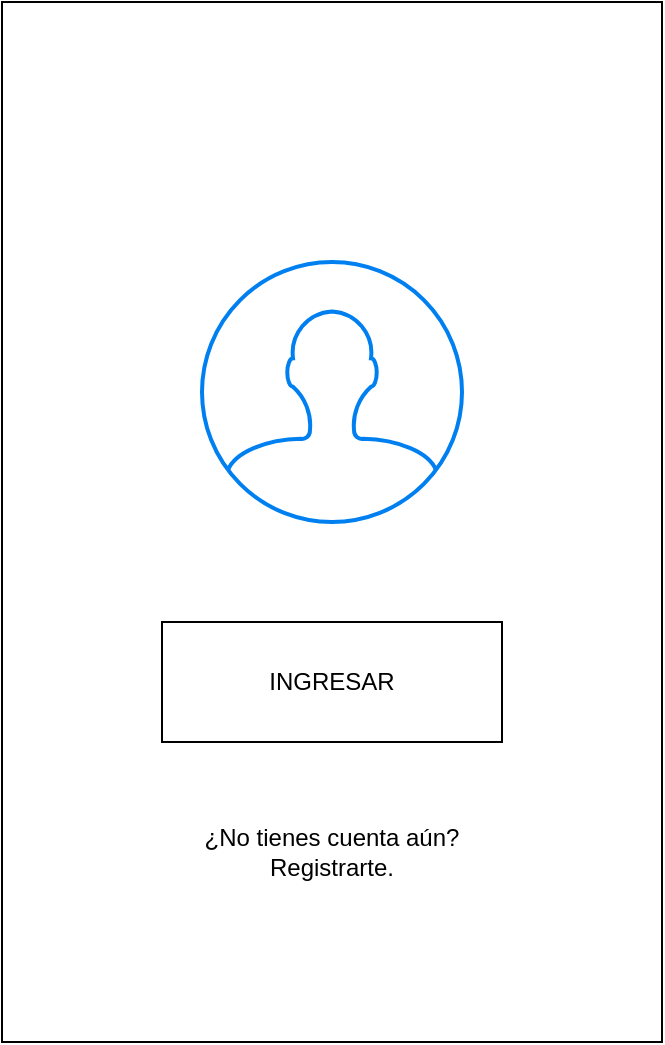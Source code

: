 <mxfile version="22.1.7" type="github" pages="14">
  <diagram name="Page-1" id="t2iC4MAuQ9D4ac19UDOo">
    <mxGraphModel dx="794" dy="645" grid="1" gridSize="10" guides="1" tooltips="1" connect="1" arrows="1" fold="1" page="1" pageScale="1" pageWidth="850" pageHeight="1100" math="0" shadow="0">
      <root>
        <mxCell id="0" />
        <mxCell id="1" parent="0" />
        <mxCell id="YOHM4tbMjp0LFfWyastX-1" value="" style="rounded=0;whiteSpace=wrap;html=1;" vertex="1" parent="1">
          <mxGeometry x="250" y="60" width="330" height="520" as="geometry" />
        </mxCell>
        <mxCell id="YOHM4tbMjp0LFfWyastX-3" value="" style="rounded=0;whiteSpace=wrap;html=1;" vertex="1" parent="1">
          <mxGeometry x="330" y="370" width="170" height="60" as="geometry" />
        </mxCell>
        <mxCell id="YOHM4tbMjp0LFfWyastX-4" value="INGRESAR" style="text;html=1;strokeColor=none;fillColor=none;align=center;verticalAlign=middle;whiteSpace=wrap;rounded=0;" vertex="1" parent="1">
          <mxGeometry x="385" y="385" width="60" height="30" as="geometry" />
        </mxCell>
        <mxCell id="YOHM4tbMjp0LFfWyastX-5" value="¿No tienes cuenta aún? Registrarte." style="text;html=1;strokeColor=none;fillColor=none;align=center;verticalAlign=middle;whiteSpace=wrap;rounded=0;" vertex="1" parent="1">
          <mxGeometry x="340" y="470" width="150" height="30" as="geometry" />
        </mxCell>
        <mxCell id="YOHM4tbMjp0LFfWyastX-7" value="" style="html=1;verticalLabelPosition=bottom;align=center;labelBackgroundColor=#ffffff;verticalAlign=top;strokeWidth=2;strokeColor=#0080F0;shadow=0;dashed=0;shape=mxgraph.ios7.icons.user;" vertex="1" parent="1">
          <mxGeometry x="350" y="190" width="130" height="130" as="geometry" />
        </mxCell>
      </root>
    </mxGraphModel>
  </diagram>
  <diagram id="eFB9UIa7KmZeyvnnCRv1" name="Page-2">
    <mxGraphModel dx="662" dy="538" grid="1" gridSize="10" guides="1" tooltips="1" connect="1" arrows="1" fold="1" page="1" pageScale="1" pageWidth="850" pageHeight="1100" math="0" shadow="0">
      <root>
        <mxCell id="0" />
        <mxCell id="1" parent="0" />
        <mxCell id="BoimmIqbML_klMr6yKTe-1" value="" style="rounded=0;whiteSpace=wrap;html=1;" vertex="1" parent="1">
          <mxGeometry x="120" y="60" width="590" height="60" as="geometry" />
        </mxCell>
        <mxCell id="BoimmIqbML_klMr6yKTe-2" value="" style="rounded=0;whiteSpace=wrap;html=1;" vertex="1" parent="1">
          <mxGeometry x="120" y="60" width="590" height="60" as="geometry" />
        </mxCell>
        <mxCell id="BoimmIqbML_klMr6yKTe-3" value="" style="rounded=1;whiteSpace=wrap;html=1;" vertex="1" parent="1">
          <mxGeometry x="210" y="70" width="430" height="40" as="geometry" />
        </mxCell>
        <mxCell id="BoimmIqbML_klMr6yKTe-9" value="" style="rounded=1;whiteSpace=wrap;html=1;" vertex="1" parent="1">
          <mxGeometry x="130" y="70" width="60" height="40" as="geometry" />
        </mxCell>
        <mxCell id="BoimmIqbML_klMr6yKTe-10" value="Menu" style="text;html=1;strokeColor=none;fillColor=none;align=center;verticalAlign=middle;whiteSpace=wrap;rounded=0;" vertex="1" parent="1">
          <mxGeometry x="130" y="75" width="60" height="30" as="geometry" />
        </mxCell>
        <mxCell id="BoimmIqbML_klMr6yKTe-13" value="" style="rounded=0;whiteSpace=wrap;html=1;" vertex="1" parent="1">
          <mxGeometry x="227" y="77" width="313" height="26" as="geometry" />
        </mxCell>
        <mxCell id="BoimmIqbML_klMr6yKTe-11" value="&lt;div&gt;Buscador de empleos&lt;/div&gt;&lt;div&gt;&lt;br&gt;&lt;/div&gt;" style="text;html=1;strokeColor=none;fillColor=none;align=center;verticalAlign=middle;whiteSpace=wrap;rounded=0;" vertex="1" parent="1">
          <mxGeometry x="230" y="84" width="130" height="30" as="geometry" />
        </mxCell>
        <mxCell id="BoimmIqbML_klMr6yKTe-14" value="" style="rounded=0;whiteSpace=wrap;html=1;" vertex="1" parent="1">
          <mxGeometry x="570" y="78" width="65" height="25" as="geometry" />
        </mxCell>
        <mxCell id="BoimmIqbML_klMr6yKTe-12" value="&lt;div&gt;Filtros&lt;/div&gt;&lt;div&gt;&lt;br&gt;&lt;/div&gt;" style="text;html=1;strokeColor=none;fillColor=none;align=center;verticalAlign=middle;whiteSpace=wrap;rounded=0;" vertex="1" parent="1">
          <mxGeometry x="536" y="84" width="130" height="30" as="geometry" />
        </mxCell>
        <mxCell id="BoimmIqbML_klMr6yKTe-15" value="" style="sketch=0;pointerEvents=1;shadow=0;dashed=0;html=1;strokeColor=none;labelPosition=center;verticalLabelPosition=bottom;verticalAlign=top;align=center;fillColor=#505050;shape=mxgraph.mscae.intune.account_portal" vertex="1" parent="1">
          <mxGeometry x="666" y="74" width="25.8" height="30" as="geometry" />
        </mxCell>
      </root>
    </mxGraphModel>
  </diagram>
  <diagram id="dmEfeO81uyzIGuN4FabC" name="Page-3">
    <mxGraphModel dx="993" dy="806" grid="1" gridSize="10" guides="1" tooltips="1" connect="1" arrows="1" fold="1" page="1" pageScale="1" pageWidth="850" pageHeight="1100" math="0" shadow="0">
      <root>
        <mxCell id="0" />
        <mxCell id="1" parent="0" />
        <mxCell id="H4uIlL2XNo62clr_j6nB-2" value="" style="whiteSpace=wrap;html=1;aspect=fixed;" vertex="1" parent="1">
          <mxGeometry x="90" y="50" width="550" height="550" as="geometry" />
        </mxCell>
        <mxCell id="H4uIlL2XNo62clr_j6nB-4" value="" style="rounded=0;whiteSpace=wrap;html=1;" vertex="1" parent="1">
          <mxGeometry x="90" y="50" width="550" height="60" as="geometry" />
        </mxCell>
        <mxCell id="H4uIlL2XNo62clr_j6nB-5" value="" style="rounded=0;whiteSpace=wrap;html=1;" vertex="1" parent="1">
          <mxGeometry x="90" y="50" width="120" height="550" as="geometry" />
        </mxCell>
        <mxCell id="H4uIlL2XNo62clr_j6nB-6" value="" style="rounded=0;whiteSpace=wrap;html=1;" vertex="1" parent="1">
          <mxGeometry x="470" y="110" width="170" height="490" as="geometry" />
        </mxCell>
        <mxCell id="H4uIlL2XNo62clr_j6nB-7" value="Barra de navegación Superior" style="text;html=1;strokeColor=none;fillColor=none;align=center;verticalAlign=middle;whiteSpace=wrap;rounded=0;" vertex="1" parent="1">
          <mxGeometry x="260" y="65" width="210" height="30" as="geometry" />
        </mxCell>
        <mxCell id="H4uIlL2XNo62clr_j6nB-8" value="Visualizador de Empleos" style="text;html=1;strokeColor=none;fillColor=none;align=center;verticalAlign=middle;whiteSpace=wrap;rounded=0;" vertex="1" parent="1">
          <mxGeometry x="475" y="310" width="160" height="30" as="geometry" />
        </mxCell>
        <mxCell id="H4uIlL2XNo62clr_j6nB-9" value="Resultados de Busqueda" style="text;html=1;strokeColor=none;fillColor=none;align=center;verticalAlign=middle;whiteSpace=wrap;rounded=0;" vertex="1" parent="1">
          <mxGeometry x="265" y="310" width="160" height="30" as="geometry" />
        </mxCell>
        <mxCell id="H4uIlL2XNo62clr_j6nB-10" value="Menu " style="text;html=1;strokeColor=none;fillColor=none;align=center;verticalAlign=middle;whiteSpace=wrap;rounded=0;" vertex="1" parent="1">
          <mxGeometry x="105" y="316.56" width="90" height="16.88" as="geometry" />
        </mxCell>
      </root>
    </mxGraphModel>
  </diagram>
  <diagram id="bwv0ThRcYUJ7e4YsWZKp" name="Page-4">
    <mxGraphModel dx="794" dy="645" grid="1" gridSize="10" guides="1" tooltips="1" connect="1" arrows="1" fold="1" page="1" pageScale="1" pageWidth="850" pageHeight="1100" math="0" shadow="0">
      <root>
        <mxCell id="0" />
        <mxCell id="1" parent="0" />
        <mxCell id="I79w1jXEmJokKpnK9Fn6-1" value="" style="whiteSpace=wrap;html=1;aspect=fixed;" vertex="1" parent="1">
          <mxGeometry x="90" y="50" width="550" height="550" as="geometry" />
        </mxCell>
        <mxCell id="I79w1jXEmJokKpnK9Fn6-2" value="" style="rounded=0;whiteSpace=wrap;html=1;" vertex="1" parent="1">
          <mxGeometry x="90" y="50" width="550" height="60" as="geometry" />
        </mxCell>
        <mxCell id="I79w1jXEmJokKpnK9Fn6-3" value="" style="rounded=0;whiteSpace=wrap;html=1;" vertex="1" parent="1">
          <mxGeometry x="90" y="50" width="120" height="550" as="geometry" />
        </mxCell>
        <mxCell id="I79w1jXEmJokKpnK9Fn6-4" value="" style="rounded=0;whiteSpace=wrap;html=1;" vertex="1" parent="1">
          <mxGeometry x="470" y="110" width="170" height="490" as="geometry" />
        </mxCell>
        <mxCell id="I79w1jXEmJokKpnK9Fn6-5" value="Barra de navegación Superior" style="text;html=1;strokeColor=none;fillColor=none;align=center;verticalAlign=middle;whiteSpace=wrap;rounded=0;" vertex="1" parent="1">
          <mxGeometry x="260" y="65" width="210" height="30" as="geometry" />
        </mxCell>
        <mxCell id="I79w1jXEmJokKpnK9Fn6-6" value="Visualizador de CV" style="text;html=1;strokeColor=none;fillColor=none;align=center;verticalAlign=middle;whiteSpace=wrap;rounded=0;" vertex="1" parent="1">
          <mxGeometry x="475" y="310" width="160" height="30" as="geometry" />
        </mxCell>
        <mxCell id="I79w1jXEmJokKpnK9Fn6-7" value="Vista de Perfil" style="text;html=1;strokeColor=none;fillColor=none;align=center;verticalAlign=middle;whiteSpace=wrap;rounded=0;" vertex="1" parent="1">
          <mxGeometry x="265" y="310" width="160" height="30" as="geometry" />
        </mxCell>
        <mxCell id="I79w1jXEmJokKpnK9Fn6-8" value="Menu " style="text;html=1;strokeColor=none;fillColor=none;align=center;verticalAlign=middle;whiteSpace=wrap;rounded=0;" vertex="1" parent="1">
          <mxGeometry x="105" y="316.56" width="90" height="16.88" as="geometry" />
        </mxCell>
      </root>
    </mxGraphModel>
  </diagram>
  <diagram id="ozvNVDAsbNxwIUzE0o-z" name="Page-5">
    <mxGraphModel dx="794" dy="645" grid="1" gridSize="10" guides="1" tooltips="1" connect="1" arrows="1" fold="1" page="1" pageScale="1" pageWidth="850" pageHeight="1100" math="0" shadow="0">
      <root>
        <mxCell id="0" />
        <mxCell id="1" parent="0" />
        <mxCell id="-4svUAl8rtZeyZrVfJMx-1" value="" style="whiteSpace=wrap;html=1;aspect=fixed;" vertex="1" parent="1">
          <mxGeometry x="90" y="50" width="550" height="550" as="geometry" />
        </mxCell>
        <mxCell id="-4svUAl8rtZeyZrVfJMx-2" value="" style="rounded=0;whiteSpace=wrap;html=1;" vertex="1" parent="1">
          <mxGeometry x="90" y="50" width="550" height="60" as="geometry" />
        </mxCell>
        <mxCell id="-4svUAl8rtZeyZrVfJMx-3" value="" style="rounded=0;whiteSpace=wrap;html=1;" vertex="1" parent="1">
          <mxGeometry x="90" y="50" width="120" height="550" as="geometry" />
        </mxCell>
        <mxCell id="-4svUAl8rtZeyZrVfJMx-5" value="Barra de navegación Superior" style="text;html=1;strokeColor=none;fillColor=none;align=center;verticalAlign=middle;whiteSpace=wrap;rounded=0;" vertex="1" parent="1">
          <mxGeometry x="260" y="65" width="210" height="30" as="geometry" />
        </mxCell>
        <mxCell id="-4svUAl8rtZeyZrVfJMx-7" value="Panel Administrador" style="text;html=1;strokeColor=none;fillColor=none;align=center;verticalAlign=middle;whiteSpace=wrap;rounded=0;" vertex="1" parent="1">
          <mxGeometry x="360" y="310" width="160" height="30" as="geometry" />
        </mxCell>
        <mxCell id="-4svUAl8rtZeyZrVfJMx-8" value="Menu " style="text;html=1;strokeColor=none;fillColor=none;align=center;verticalAlign=middle;whiteSpace=wrap;rounded=0;" vertex="1" parent="1">
          <mxGeometry x="105" y="316.56" width="90" height="16.88" as="geometry" />
        </mxCell>
      </root>
    </mxGraphModel>
  </diagram>
  <diagram id="JSqRvJv2Fwp_eU3T0HMv" name="Page-6">
    <mxGraphModel dx="1134" dy="921" grid="1" gridSize="10" guides="1" tooltips="1" connect="1" arrows="1" fold="1" page="1" pageScale="1" pageWidth="850" pageHeight="1100" math="0" shadow="0">
      <root>
        <mxCell id="0" />
        <mxCell id="1" parent="0" />
        <mxCell id="v-pePvr8d_o339GViE_T-1" value="" style="whiteSpace=wrap;html=1;aspect=fixed;" vertex="1" parent="1">
          <mxGeometry x="90" y="50" width="550" height="550" as="geometry" />
        </mxCell>
        <mxCell id="v-pePvr8d_o339GViE_T-2" value="" style="rounded=0;whiteSpace=wrap;html=1;" vertex="1" parent="1">
          <mxGeometry x="90" y="50" width="550" height="60" as="geometry" />
        </mxCell>
        <mxCell id="v-pePvr8d_o339GViE_T-3" value="" style="rounded=0;whiteSpace=wrap;html=1;" vertex="1" parent="1">
          <mxGeometry x="90" y="50" width="120" height="550" as="geometry" />
        </mxCell>
        <mxCell id="v-pePvr8d_o339GViE_T-4" value="" style="rounded=0;whiteSpace=wrap;html=1;" vertex="1" parent="1">
          <mxGeometry x="470" y="110" width="170" height="490" as="geometry" />
        </mxCell>
        <mxCell id="v-pePvr8d_o339GViE_T-5" value="Barra de navegación Superior" style="text;html=1;strokeColor=none;fillColor=none;align=center;verticalAlign=middle;whiteSpace=wrap;rounded=0;" vertex="1" parent="1">
          <mxGeometry x="260" y="65" width="210" height="30" as="geometry" />
        </mxCell>
        <mxCell id="v-pePvr8d_o339GViE_T-6" value="Candidatos" style="text;html=1;strokeColor=none;fillColor=none;align=center;verticalAlign=middle;whiteSpace=wrap;rounded=0;" vertex="1" parent="1">
          <mxGeometry x="475" y="313" width="160" height="30" as="geometry" />
        </mxCell>
        <mxCell id="v-pePvr8d_o339GViE_T-7" value="Panel Reclutador" style="text;html=1;strokeColor=none;fillColor=none;align=center;verticalAlign=middle;whiteSpace=wrap;rounded=0;" vertex="1" parent="1">
          <mxGeometry x="265" y="310" width="160" height="30" as="geometry" />
        </mxCell>
        <mxCell id="v-pePvr8d_o339GViE_T-8" value="Menu " style="text;html=1;strokeColor=none;fillColor=none;align=center;verticalAlign=middle;whiteSpace=wrap;rounded=0;" vertex="1" parent="1">
          <mxGeometry x="105" y="316.56" width="90" height="16.88" as="geometry" />
        </mxCell>
      </root>
    </mxGraphModel>
  </diagram>
  <diagram id="I18HZi47IbKhpnBGRBlH" name="Page-7">
    <mxGraphModel dx="794" dy="645" grid="1" gridSize="10" guides="1" tooltips="1" connect="1" arrows="1" fold="1" page="1" pageScale="1" pageWidth="850" pageHeight="1100" math="0" shadow="0">
      <root>
        <mxCell id="0" />
        <mxCell id="1" parent="0" />
        <mxCell id="HAdtOfcoldDTuLTtqThB-1" value="" style="whiteSpace=wrap;html=1;aspect=fixed;" vertex="1" parent="1">
          <mxGeometry x="90" y="50" width="550" height="550" as="geometry" />
        </mxCell>
        <mxCell id="HAdtOfcoldDTuLTtqThB-2" value="" style="rounded=0;whiteSpace=wrap;html=1;" vertex="1" parent="1">
          <mxGeometry x="90" y="50" width="550" height="60" as="geometry" />
        </mxCell>
        <mxCell id="HAdtOfcoldDTuLTtqThB-3" value="" style="rounded=0;whiteSpace=wrap;html=1;" vertex="1" parent="1">
          <mxGeometry x="90" y="50" width="120" height="550" as="geometry" />
        </mxCell>
        <mxCell id="HAdtOfcoldDTuLTtqThB-4" value="" style="rounded=0;whiteSpace=wrap;html=1;" vertex="1" parent="1">
          <mxGeometry x="470" y="110" width="170" height="490" as="geometry" />
        </mxCell>
        <mxCell id="HAdtOfcoldDTuLTtqThB-5" value="Barra de navegación Superior" style="text;html=1;strokeColor=none;fillColor=none;align=center;verticalAlign=middle;whiteSpace=wrap;rounded=0;" vertex="1" parent="1">
          <mxGeometry x="260" y="65" width="210" height="30" as="geometry" />
        </mxCell>
        <mxCell id="HAdtOfcoldDTuLTtqThB-6" value="Estadisticas y Oportunidades" style="text;html=1;strokeColor=none;fillColor=none;align=center;verticalAlign=middle;whiteSpace=wrap;rounded=0;" vertex="1" parent="1">
          <mxGeometry x="475" y="310" width="160" height="30" as="geometry" />
        </mxCell>
        <mxCell id="HAdtOfcoldDTuLTtqThB-7" value="Vista de Oportunidad de Empleo" style="text;html=1;strokeColor=none;fillColor=none;align=center;verticalAlign=middle;whiteSpace=wrap;rounded=0;" vertex="1" parent="1">
          <mxGeometry x="265" y="310" width="160" height="30" as="geometry" />
        </mxCell>
        <mxCell id="HAdtOfcoldDTuLTtqThB-8" value="Menu " style="text;html=1;strokeColor=none;fillColor=none;align=center;verticalAlign=middle;whiteSpace=wrap;rounded=0;" vertex="1" parent="1">
          <mxGeometry x="105" y="316.56" width="90" height="16.88" as="geometry" />
        </mxCell>
      </root>
    </mxGraphModel>
  </diagram>
  <diagram id="sKBmhTklOWdKDXQakKD9" name="Page-8">
    <mxGraphModel dx="794" dy="645" grid="1" gridSize="10" guides="1" tooltips="1" connect="1" arrows="1" fold="1" page="1" pageScale="1" pageWidth="850" pageHeight="1100" math="0" shadow="0">
      <root>
        <mxCell id="0" />
        <mxCell id="1" parent="0" />
        <mxCell id="xvh5q4fugAwIuig_wXgD-1" value="" style="whiteSpace=wrap;html=1;aspect=fixed;" vertex="1" parent="1">
          <mxGeometry x="90" y="50" width="550" height="550" as="geometry" />
        </mxCell>
        <mxCell id="xvh5q4fugAwIuig_wXgD-2" value="" style="rounded=0;whiteSpace=wrap;html=1;" vertex="1" parent="1">
          <mxGeometry x="90" y="50" width="550" height="60" as="geometry" />
        </mxCell>
        <mxCell id="xvh5q4fugAwIuig_wXgD-3" value="" style="rounded=0;whiteSpace=wrap;html=1;" vertex="1" parent="1">
          <mxGeometry x="90" y="50" width="120" height="550" as="geometry" />
        </mxCell>
        <mxCell id="xvh5q4fugAwIuig_wXgD-4" value="" style="rounded=0;whiteSpace=wrap;html=1;" vertex="1" parent="1">
          <mxGeometry x="470" y="110" width="170" height="490" as="geometry" />
        </mxCell>
        <mxCell id="xvh5q4fugAwIuig_wXgD-5" value="Barra de navegación Superior" style="text;html=1;strokeColor=none;fillColor=none;align=center;verticalAlign=middle;whiteSpace=wrap;rounded=0;" vertex="1" parent="1">
          <mxGeometry x="260" y="65" width="210" height="30" as="geometry" />
        </mxCell>
        <mxCell id="xvh5q4fugAwIuig_wXgD-6" value="Tips y Recomendaciones" style="text;html=1;strokeColor=none;fillColor=none;align=center;verticalAlign=middle;whiteSpace=wrap;rounded=0;" vertex="1" parent="1">
          <mxGeometry x="480" y="310" width="160" height="30" as="geometry" />
        </mxCell>
        <mxCell id="xvh5q4fugAwIuig_wXgD-7" value="Visualizador de Empleo" style="text;html=1;strokeColor=none;fillColor=none;align=center;verticalAlign=middle;whiteSpace=wrap;rounded=0;" vertex="1" parent="1">
          <mxGeometry x="265" y="310" width="160" height="30" as="geometry" />
        </mxCell>
        <mxCell id="xvh5q4fugAwIuig_wXgD-8" value="Menu " style="text;html=1;strokeColor=none;fillColor=none;align=center;verticalAlign=middle;whiteSpace=wrap;rounded=0;" vertex="1" parent="1">
          <mxGeometry x="105" y="316.56" width="90" height="16.88" as="geometry" />
        </mxCell>
      </root>
    </mxGraphModel>
  </diagram>
  <diagram id="rA4qnARJRvSBRAmVA26a" name="Page-9">
    <mxGraphModel dx="794" dy="645" grid="1" gridSize="10" guides="1" tooltips="1" connect="1" arrows="1" fold="1" page="1" pageScale="1" pageWidth="850" pageHeight="1100" math="0" shadow="0">
      <root>
        <mxCell id="0" />
        <mxCell id="1" parent="0" />
        <mxCell id="4f0PhgyfwsTTU8fDYBkr-1" value="" style="whiteSpace=wrap;html=1;aspect=fixed;" vertex="1" parent="1">
          <mxGeometry x="90" y="50" width="550" height="550" as="geometry" />
        </mxCell>
        <mxCell id="4f0PhgyfwsTTU8fDYBkr-2" value="" style="rounded=0;whiteSpace=wrap;html=1;" vertex="1" parent="1">
          <mxGeometry x="90" y="50" width="550" height="60" as="geometry" />
        </mxCell>
        <mxCell id="4f0PhgyfwsTTU8fDYBkr-3" value="" style="rounded=0;whiteSpace=wrap;html=1;" vertex="1" parent="1">
          <mxGeometry x="90" y="50" width="120" height="550" as="geometry" />
        </mxCell>
        <mxCell id="4f0PhgyfwsTTU8fDYBkr-4" value="" style="rounded=0;whiteSpace=wrap;html=1;" vertex="1" parent="1">
          <mxGeometry x="470" y="110" width="170" height="490" as="geometry" />
        </mxCell>
        <mxCell id="4f0PhgyfwsTTU8fDYBkr-5" value="Barra de navegación Superior" style="text;html=1;strokeColor=none;fillColor=none;align=center;verticalAlign=middle;whiteSpace=wrap;rounded=0;" vertex="1" parent="1">
          <mxGeometry x="260" y="65" width="210" height="30" as="geometry" />
        </mxCell>
        <mxCell id="4f0PhgyfwsTTU8fDYBkr-6" value="Visualizador de Empleos" style="text;html=1;strokeColor=none;fillColor=none;align=center;verticalAlign=middle;whiteSpace=wrap;rounded=0;" vertex="1" parent="1">
          <mxGeometry x="475" y="310" width="160" height="30" as="geometry" />
        </mxCell>
        <mxCell id="4f0PhgyfwsTTU8fDYBkr-7" value="Resultados de Busqueda" style="text;html=1;strokeColor=none;fillColor=none;align=center;verticalAlign=middle;whiteSpace=wrap;rounded=0;" vertex="1" parent="1">
          <mxGeometry x="265" y="310" width="160" height="30" as="geometry" />
        </mxCell>
        <mxCell id="4f0PhgyfwsTTU8fDYBkr-8" value="Menu " style="text;html=1;strokeColor=none;fillColor=none;align=center;verticalAlign=middle;whiteSpace=wrap;rounded=0;" vertex="1" parent="1">
          <mxGeometry x="105" y="316.56" width="90" height="16.88" as="geometry" />
        </mxCell>
      </root>
    </mxGraphModel>
  </diagram>
  <diagram id="aKv6CCIJi9n_HJQA9Csv" name="Page-10">
    <mxGraphModel dx="934" dy="759" grid="1" gridSize="10" guides="1" tooltips="1" connect="1" arrows="1" fold="1" page="1" pageScale="1" pageWidth="850" pageHeight="1100" math="0" shadow="0">
      <root>
        <mxCell id="0" />
        <mxCell id="1" parent="0" />
        <mxCell id="PTITFwPvj6yw7CBV04A7-1" value="" style="whiteSpace=wrap;html=1;aspect=fixed;" vertex="1" parent="1">
          <mxGeometry x="90" y="50" width="550" height="550" as="geometry" />
        </mxCell>
        <mxCell id="PTITFwPvj6yw7CBV04A7-2" value="" style="rounded=0;whiteSpace=wrap;html=1;" vertex="1" parent="1">
          <mxGeometry x="90" y="50" width="550" height="60" as="geometry" />
        </mxCell>
        <mxCell id="PTITFwPvj6yw7CBV04A7-3" value="" style="rounded=0;whiteSpace=wrap;html=1;" vertex="1" parent="1">
          <mxGeometry x="90" y="50" width="120" height="550" as="geometry" />
        </mxCell>
        <mxCell id="PTITFwPvj6yw7CBV04A7-5" value="Barra de navegación Superior" style="text;html=1;strokeColor=none;fillColor=none;align=center;verticalAlign=middle;whiteSpace=wrap;rounded=0;" vertex="1" parent="1">
          <mxGeometry x="260" y="65" width="210" height="30" as="geometry" />
        </mxCell>
        <mxCell id="PTITFwPvj6yw7CBV04A7-7" value="Opciones de Cuenta" style="text;html=1;strokeColor=none;fillColor=none;align=center;verticalAlign=middle;whiteSpace=wrap;rounded=0;" vertex="1" parent="1">
          <mxGeometry x="345" y="310" width="160" height="30" as="geometry" />
        </mxCell>
        <mxCell id="PTITFwPvj6yw7CBV04A7-8" value="Menu " style="text;html=1;strokeColor=none;fillColor=none;align=center;verticalAlign=middle;whiteSpace=wrap;rounded=0;" vertex="1" parent="1">
          <mxGeometry x="105" y="316.56" width="90" height="16.88" as="geometry" />
        </mxCell>
      </root>
    </mxGraphModel>
  </diagram>
  <diagram id="9z5RnGqJd2wONVGLZiO5" name="Page-11">
    <mxGraphModel dx="1134" dy="921" grid="1" gridSize="10" guides="1" tooltips="1" connect="1" arrows="1" fold="1" page="1" pageScale="1" pageWidth="850" pageHeight="1100" math="0" shadow="0">
      <root>
        <mxCell id="0" />
        <mxCell id="1" parent="0" />
        <mxCell id="HsnWaD5hPo6j5c5URFlj-1" value="" style="rounded=0;whiteSpace=wrap;html=1;" vertex="1" parent="1">
          <mxGeometry x="250" y="70" width="330" height="530" as="geometry" />
        </mxCell>
        <mxCell id="HsnWaD5hPo6j5c5URFlj-2" value="" style="rounded=0;whiteSpace=wrap;html=1;" vertex="1" parent="1">
          <mxGeometry x="330" y="340" width="170" height="60" as="geometry" />
        </mxCell>
        <mxCell id="HsnWaD5hPo6j5c5URFlj-3" value="Correo Electronico" style="text;html=1;strokeColor=none;fillColor=none;align=center;verticalAlign=middle;whiteSpace=wrap;rounded=0;" vertex="1" parent="1">
          <mxGeometry x="355" y="355" width="125" height="30" as="geometry" />
        </mxCell>
        <mxCell id="HsnWaD5hPo6j5c5URFlj-5" value="" style="html=1;verticalLabelPosition=bottom;align=center;labelBackgroundColor=#ffffff;verticalAlign=top;strokeWidth=2;strokeColor=#0080F0;shadow=0;dashed=0;shape=mxgraph.ios7.icons.user;" vertex="1" parent="1">
          <mxGeometry x="350" y="90" width="130" height="130" as="geometry" />
        </mxCell>
        <mxCell id="HsnWaD5hPo6j5c5URFlj-6" value="INGRESAR" style="text;html=1;strokeColor=none;fillColor=none;align=center;verticalAlign=middle;whiteSpace=wrap;rounded=0;" vertex="1" parent="1">
          <mxGeometry x="385" y="275" width="60" height="30" as="geometry" />
        </mxCell>
        <mxCell id="HsnWaD5hPo6j5c5URFlj-7" value="" style="rounded=0;whiteSpace=wrap;html=1;" vertex="1" parent="1">
          <mxGeometry x="330" y="245" width="170" height="60" as="geometry" />
        </mxCell>
        <mxCell id="HsnWaD5hPo6j5c5URFlj-8" value="Nombre Completo" style="text;html=1;strokeColor=none;fillColor=none;align=center;verticalAlign=middle;whiteSpace=wrap;rounded=0;" vertex="1" parent="1">
          <mxGeometry x="362" y="261" width="115" height="30" as="geometry" />
        </mxCell>
        <mxCell id="HsnWaD5hPo6j5c5URFlj-10" value="" style="rounded=0;whiteSpace=wrap;html=1;labelBackgroundColor=#85ADFF;fillColor=#dae8fc;strokeColor=#6c8ebf;" vertex="1" parent="1">
          <mxGeometry x="330" y="510" width="170" height="60" as="geometry" />
        </mxCell>
        <mxCell id="HsnWaD5hPo6j5c5URFlj-9" value="Registrarse" style="text;html=1;strokeColor=none;fillColor=none;align=center;verticalAlign=middle;whiteSpace=wrap;rounded=0;" vertex="1" parent="1">
          <mxGeometry x="353" y="528" width="125" height="30" as="geometry" />
        </mxCell>
        <mxCell id="HsnWaD5hPo6j5c5URFlj-12" value="" style="rounded=0;whiteSpace=wrap;html=1;" vertex="1" parent="1">
          <mxGeometry x="330" y="430" width="170" height="60" as="geometry" />
        </mxCell>
        <mxCell id="HsnWaD5hPo6j5c5URFlj-13" value="Contraseña" style="text;html=1;strokeColor=none;fillColor=none;align=center;verticalAlign=middle;whiteSpace=wrap;rounded=0;" vertex="1" parent="1">
          <mxGeometry x="353" y="445" width="125" height="30" as="geometry" />
        </mxCell>
      </root>
    </mxGraphModel>
  </diagram>
  <diagram id="vpIKCYl2T80xNu1-OV9X" name="Page-12">
    <mxGraphModel dx="794" dy="645" grid="1" gridSize="10" guides="1" tooltips="1" connect="1" arrows="1" fold="1" page="1" pageScale="1" pageWidth="850" pageHeight="1100" math="0" shadow="0">
      <root>
        <mxCell id="0" />
        <mxCell id="1" parent="0" />
      </root>
    </mxGraphModel>
  </diagram>
  <diagram id="9_GlecRGEPkysve7wwJw" name="Page-13">
    <mxGraphModel dx="1134" dy="921" grid="1" gridSize="10" guides="1" tooltips="1" connect="1" arrows="1" fold="1" page="1" pageScale="1" pageWidth="850" pageHeight="1100" math="0" shadow="0">
      <root>
        <mxCell id="0" />
        <mxCell id="1" parent="0" />
        <mxCell id="vRt-I4_NQghnaO3GMvQn-22" value="" style="rounded=0;whiteSpace=wrap;html=1;" vertex="1" parent="1">
          <mxGeometry x="10" y="80" width="790" height="710" as="geometry" />
        </mxCell>
        <mxCell id="vRt-I4_NQghnaO3GMvQn-1" value="" style="rounded=0;whiteSpace=wrap;html=1;" vertex="1" parent="1">
          <mxGeometry x="110" y="420" width="170" height="60" as="geometry" />
        </mxCell>
        <mxCell id="vRt-I4_NQghnaO3GMvQn-2" value="Correo Electronico" style="text;html=1;strokeColor=none;fillColor=none;align=center;verticalAlign=middle;whiteSpace=wrap;rounded=0;" vertex="1" parent="1">
          <mxGeometry x="135" y="435" width="125" height="30" as="geometry" />
        </mxCell>
        <mxCell id="vRt-I4_NQghnaO3GMvQn-3" value="" style="html=1;verticalLabelPosition=bottom;align=center;labelBackgroundColor=#ffffff;verticalAlign=top;strokeWidth=2;strokeColor=#0080F0;shadow=0;dashed=0;shape=mxgraph.ios7.icons.user;" vertex="1" parent="1">
          <mxGeometry x="130" y="131" width="130" height="130" as="geometry" />
        </mxCell>
        <mxCell id="vRt-I4_NQghnaO3GMvQn-5" value="" style="rounded=0;whiteSpace=wrap;html=1;container=1;" vertex="1" parent="1">
          <mxGeometry x="110" y="310" width="170" height="60" as="geometry" />
        </mxCell>
        <mxCell id="vRt-I4_NQghnaO3GMvQn-6" value="Nombre Completo" style="text;html=1;strokeColor=none;fillColor=none;align=center;verticalAlign=middle;whiteSpace=wrap;rounded=0;" vertex="1" parent="vRt-I4_NQghnaO3GMvQn-5">
          <mxGeometry x="20" y="15" width="115" height="30" as="geometry" />
        </mxCell>
        <mxCell id="vRt-I4_NQghnaO3GMvQn-7" value="" style="rounded=0;whiteSpace=wrap;html=1;labelBackgroundColor=#85ADFF;fillColor=#dae8fc;strokeColor=#6c8ebf;" vertex="1" parent="1">
          <mxGeometry x="110" y="670" width="170" height="60" as="geometry" />
        </mxCell>
        <mxCell id="vRt-I4_NQghnaO3GMvQn-8" value="Guardar Cambios" style="text;html=1;strokeColor=none;fillColor=none;align=center;verticalAlign=middle;whiteSpace=wrap;rounded=0;" vertex="1" parent="1">
          <mxGeometry x="133" y="688" width="125" height="30" as="geometry" />
        </mxCell>
        <mxCell id="vRt-I4_NQghnaO3GMvQn-9" value="Contraseña" style="rounded=0;whiteSpace=wrap;html=1;" vertex="1" parent="1">
          <mxGeometry x="330" y="420" width="170" height="60" as="geometry" />
        </mxCell>
        <mxCell id="vRt-I4_NQghnaO3GMvQn-11" value="Direccion" style="rounded=0;whiteSpace=wrap;html=1;" vertex="1" parent="1">
          <mxGeometry x="330" y="310" width="170" height="60" as="geometry" />
        </mxCell>
        <mxCell id="vRt-I4_NQghnaO3GMvQn-14" value="Crear Perfil" style="rounded=0;whiteSpace=wrap;html=1;fillColor=#d5e8d4;strokeColor=#82b366;" vertex="1" parent="1">
          <mxGeometry x="110" y="540" width="170" height="60" as="geometry" />
        </mxCell>
        <mxCell id="vRt-I4_NQghnaO3GMvQn-15" value="Opciones de Cuenta" style="rounded=0;whiteSpace=wrap;html=1;fillColor=#d5e8d4;strokeColor=#82b366;" vertex="1" parent="1">
          <mxGeometry x="320" y="540" width="170" height="60" as="geometry" />
        </mxCell>
        <mxCell id="vRt-I4_NQghnaO3GMvQn-16" value="Visualizador de Perfiles" style="rounded=0;whiteSpace=wrap;html=1;fillColor=#d5e8d4;strokeColor=#82b366;" vertex="1" parent="1">
          <mxGeometry x="530" y="540" width="170" height="60" as="geometry" />
        </mxCell>
        <mxCell id="vRt-I4_NQghnaO3GMvQn-17" value="Repetir Contreseña" style="rounded=0;whiteSpace=wrap;html=1;" vertex="1" parent="1">
          <mxGeometry x="540" y="420" width="170" height="60" as="geometry" />
        </mxCell>
      </root>
    </mxGraphModel>
  </diagram>
  <diagram id="ftJrOm4aZNl8CYusN8ZA" name="Page-14">
    <mxGraphModel dx="794" dy="645" grid="1" gridSize="10" guides="1" tooltips="1" connect="1" arrows="1" fold="1" page="1" pageScale="1" pageWidth="850" pageHeight="1100" math="0" shadow="0">
      <root>
        <mxCell id="0" />
        <mxCell id="1" parent="0" />
      </root>
    </mxGraphModel>
  </diagram>
</mxfile>
